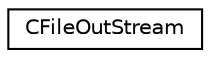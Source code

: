 digraph "Graphical Class Hierarchy"
{
 // LATEX_PDF_SIZE
  edge [fontname="Helvetica",fontsize="10",labelfontname="Helvetica",labelfontsize="10"];
  node [fontname="Helvetica",fontsize="10",shape=record];
  rankdir="LR";
  Node0 [label="CFileOutStream",height=0.2,width=0.4,color="black", fillcolor="white", style="filled",URL="$struct_c_file_out_stream.html",tooltip=" "];
}
